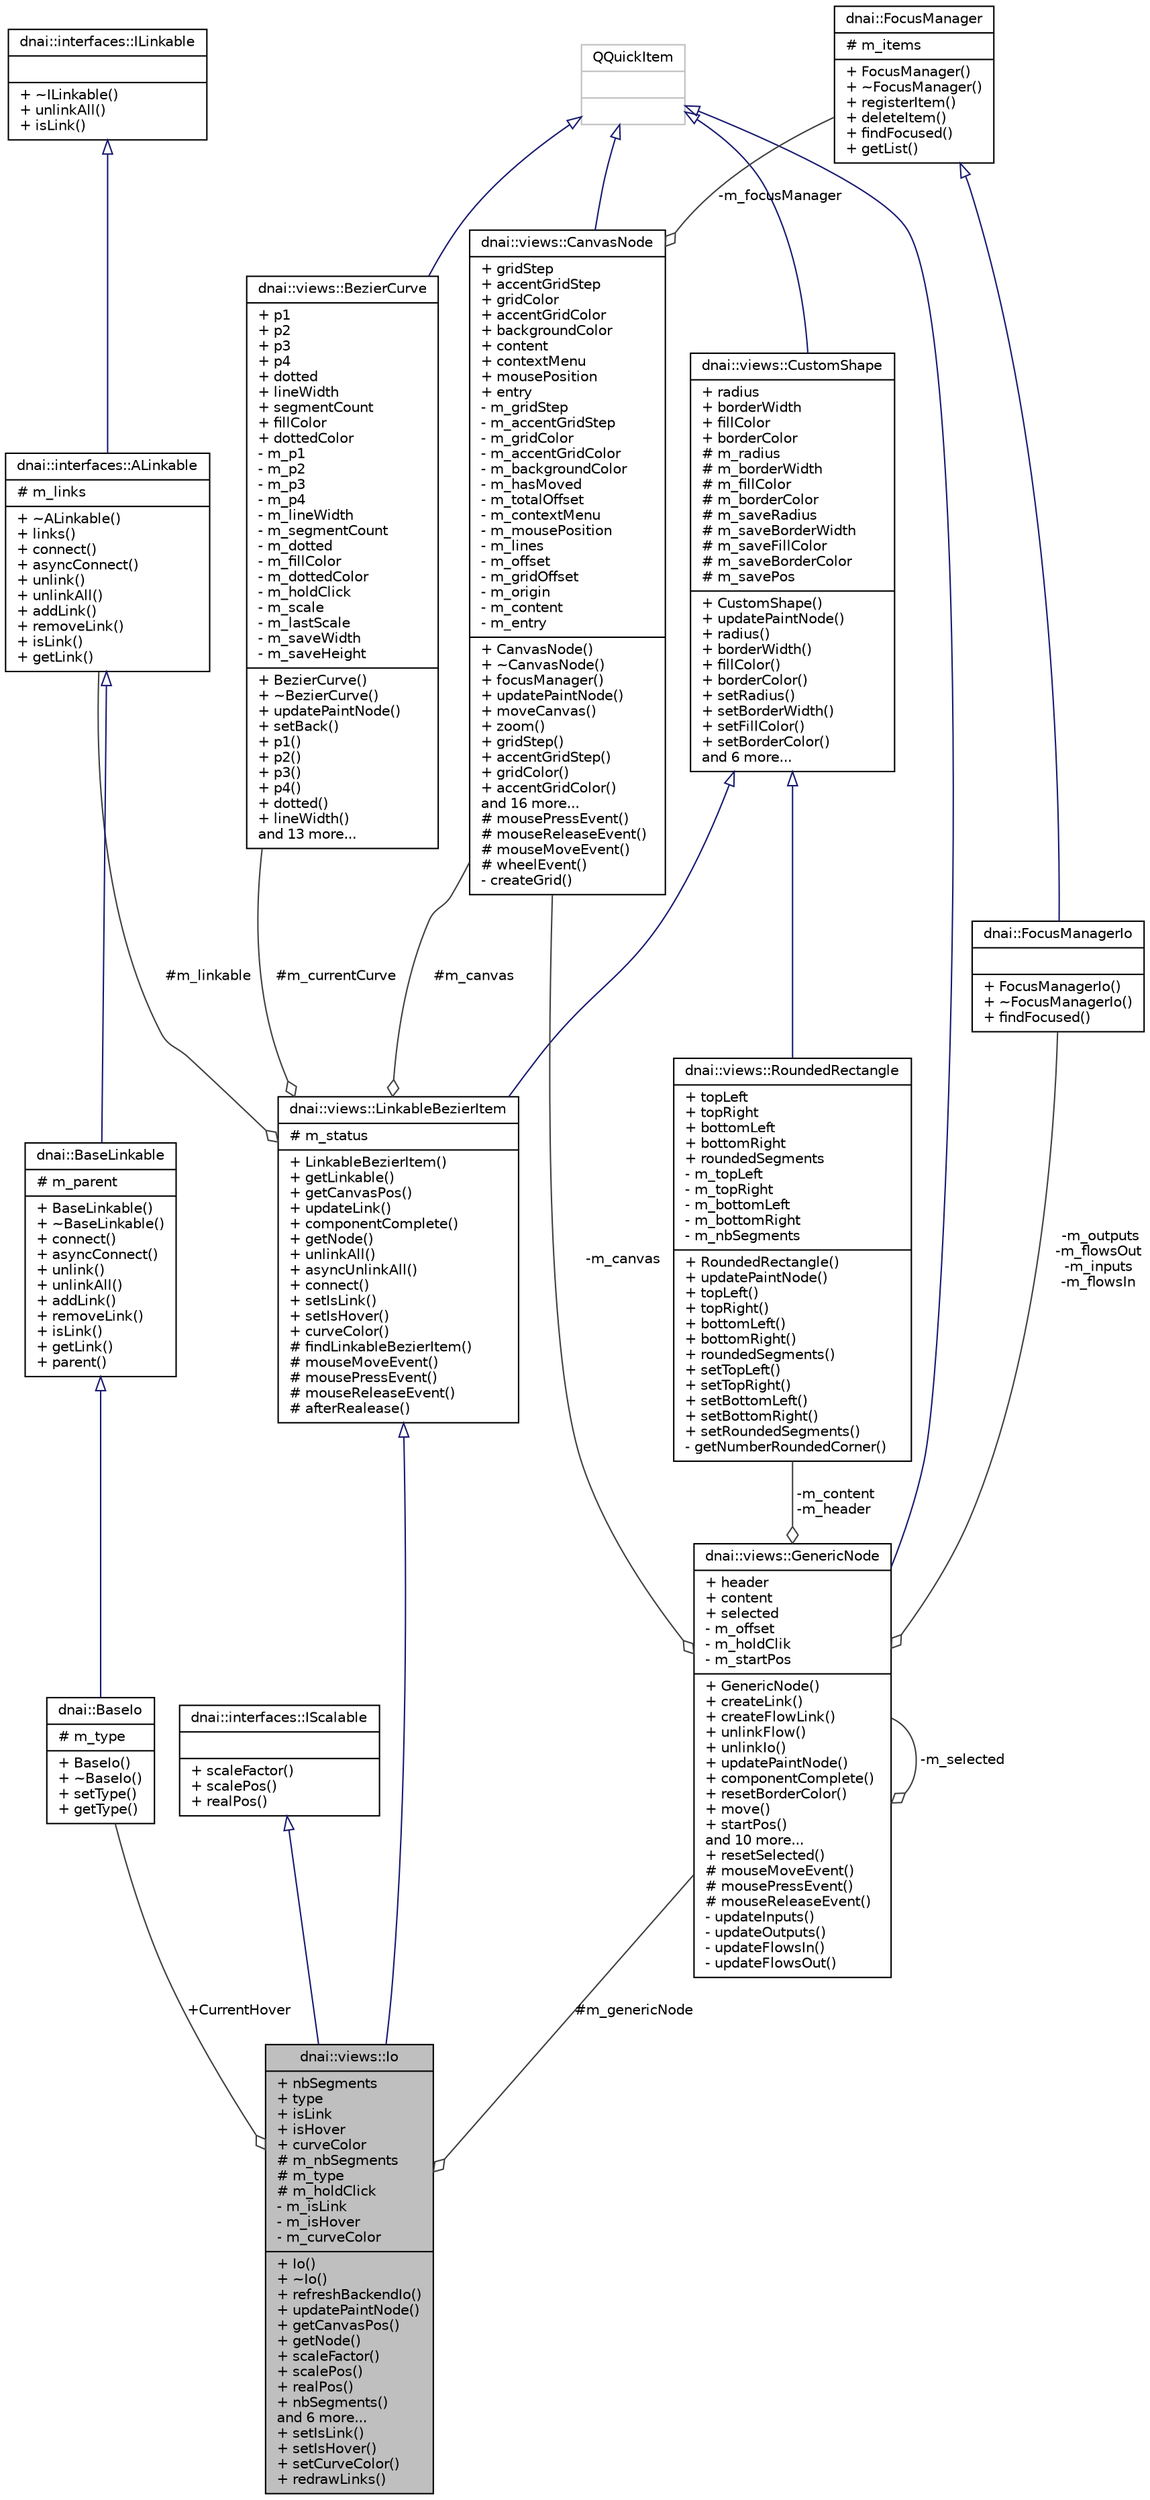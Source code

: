 digraph "dnai::views::Io"
{
  edge [fontname="Helvetica",fontsize="10",labelfontname="Helvetica",labelfontsize="10"];
  node [fontname="Helvetica",fontsize="10",shape=record];
  Node1 [label="{dnai::views::Io\n|+ nbSegments\l+ type\l+ isLink\l+ isHover\l+ curveColor\l# m_nbSegments\l# m_type\l# m_holdClick\l- m_isLink\l- m_isHover\l- m_curveColor\l|+ Io()\l+ ~Io()\l+ refreshBackendIo()\l+ updatePaintNode()\l+ getCanvasPos()\l+ getNode()\l+ scaleFactor()\l+ scalePos()\l+ realPos()\l+ nbSegments()\land 6 more...\l+ setIsLink()\l+ setIsHover()\l+ setCurveColor()\l+ redrawLinks()\l}",height=0.2,width=0.4,color="black", fillcolor="grey75", style="filled", fontcolor="black"];
  Node2 -> Node1 [dir="back",color="midnightblue",fontsize="10",style="solid",arrowtail="onormal",fontname="Helvetica"];
  Node2 [label="{dnai::views::LinkableBezierItem\n|# m_status\l|+ LinkableBezierItem()\l+ getLinkable()\l+ getCanvasPos()\l+ updateLink()\l+ componentComplete()\l+ getNode()\l+ unlinkAll()\l+ asyncUnlinkAll()\l+ connect()\l+ setIsLink()\l+ setIsHover()\l+ curveColor()\l# findLinkableBezierItem()\l# mouseMoveEvent()\l# mousePressEvent()\l# mouseReleaseEvent()\l# afterRealease()\l}",height=0.2,width=0.4,color="black", fillcolor="white", style="filled",URL="$classdnai_1_1views_1_1_linkable_bezier_item.html"];
  Node3 -> Node2 [dir="back",color="midnightblue",fontsize="10",style="solid",arrowtail="onormal",fontname="Helvetica"];
  Node3 [label="{dnai::views::CustomShape\n|+ radius\l+ borderWidth\l+ fillColor\l+ borderColor\l# m_radius\l# m_borderWidth\l# m_fillColor\l# m_borderColor\l# m_saveRadius\l# m_saveBorderWidth\l# m_saveFillColor\l# m_saveBorderColor\l# m_savePos\l|+ CustomShape()\l+ updatePaintNode()\l+ radius()\l+ borderWidth()\l+ fillColor()\l+ borderColor()\l+ setRadius()\l+ setBorderWidth()\l+ setFillColor()\l+ setBorderColor()\land 6 more...\l}",height=0.2,width=0.4,color="black", fillcolor="white", style="filled",URL="$classdnai_1_1views_1_1_custom_shape.html"];
  Node4 -> Node3 [dir="back",color="midnightblue",fontsize="10",style="solid",arrowtail="onormal",fontname="Helvetica"];
  Node4 [label="{QQuickItem\n||}",height=0.2,width=0.4,color="grey75", fillcolor="white", style="filled"];
  Node5 -> Node2 [color="grey25",fontsize="10",style="solid",label=" #m_linkable" ,arrowhead="odiamond",fontname="Helvetica"];
  Node5 [label="{dnai::interfaces::ALinkable\n|# m_links\l|+ ~ALinkable()\l+ links()\l+ connect()\l+ asyncConnect()\l+ unlink()\l+ unlinkAll()\l+ addLink()\l+ removeLink()\l+ isLink()\l+ getLink()\l}",height=0.2,width=0.4,color="black", fillcolor="white", style="filled",URL="$classdnai_1_1interfaces_1_1_a_linkable.html"];
  Node6 -> Node5 [dir="back",color="midnightblue",fontsize="10",style="solid",arrowtail="onormal",fontname="Helvetica"];
  Node6 [label="{dnai::interfaces::ILinkable\n||+ ~ILinkable()\l+ unlinkAll()\l+ isLink()\l}",height=0.2,width=0.4,color="black", fillcolor="white", style="filled",URL="$classdnai_1_1interfaces_1_1_i_linkable.html"];
  Node7 -> Node2 [color="grey25",fontsize="10",style="solid",label=" #m_currentCurve" ,arrowhead="odiamond",fontname="Helvetica"];
  Node7 [label="{dnai::views::BezierCurve\n|+ p1\l+ p2\l+ p3\l+ p4\l+ dotted\l+ lineWidth\l+ segmentCount\l+ fillColor\l+ dottedColor\l- m_p1\l- m_p2\l- m_p3\l- m_p4\l- m_lineWidth\l- m_segmentCount\l- m_dotted\l- m_fillColor\l- m_dottedColor\l- m_holdClick\l- m_scale\l- m_lastScale\l- m_saveWidth\l- m_saveHeight\l|+ BezierCurve()\l+ ~BezierCurve()\l+ updatePaintNode()\l+ setBack()\l+ p1()\l+ p2()\l+ p3()\l+ p4()\l+ dotted()\l+ lineWidth()\land 13 more...\l}",height=0.2,width=0.4,color="black", fillcolor="white", style="filled",URL="$classdnai_1_1views_1_1_bezier_curve.html"];
  Node4 -> Node7 [dir="back",color="midnightblue",fontsize="10",style="solid",arrowtail="onormal",fontname="Helvetica"];
  Node8 -> Node2 [color="grey25",fontsize="10",style="solid",label=" #m_canvas" ,arrowhead="odiamond",fontname="Helvetica"];
  Node8 [label="{dnai::views::CanvasNode\n|+ gridStep\l+ accentGridStep\l+ gridColor\l+ accentGridColor\l+ backgroundColor\l+ content\l+ contextMenu\l+ mousePosition\l+ entry\l- m_gridStep\l- m_accentGridStep\l- m_gridColor\l- m_accentGridColor\l- m_backgroundColor\l- m_hasMoved\l- m_totalOffset\l- m_contextMenu\l- m_mousePosition\l- m_lines\l- m_offset\l- m_gridOffset\l- m_origin\l- m_content\l- m_entry\l|+ CanvasNode()\l+ ~CanvasNode()\l+ focusManager()\l+ updatePaintNode()\l+ moveCanvas()\l+ zoom()\l+ gridStep()\l+ accentGridStep()\l+ gridColor()\l+ accentGridColor()\land 16 more...\l# mousePressEvent()\l# mouseReleaseEvent()\l# mouseMoveEvent()\l# wheelEvent()\l- createGrid()\l}",height=0.2,width=0.4,color="black", fillcolor="white", style="filled",URL="$classdnai_1_1views_1_1_canvas_node.html"];
  Node4 -> Node8 [dir="back",color="midnightblue",fontsize="10",style="solid",arrowtail="onormal",fontname="Helvetica"];
  Node9 -> Node8 [color="grey25",fontsize="10",style="solid",label=" -m_focusManager" ,arrowhead="odiamond",fontname="Helvetica"];
  Node9 [label="{dnai::FocusManager\n|# m_items\l|+ FocusManager()\l+ ~FocusManager()\l+ registerItem()\l+ deleteItem()\l+ findFocused()\l+ getList()\l}",height=0.2,width=0.4,color="black", fillcolor="white", style="filled",URL="$classdnai_1_1_focus_manager.html"];
  Node10 -> Node1 [dir="back",color="midnightblue",fontsize="10",style="solid",arrowtail="onormal",fontname="Helvetica"];
  Node10 [label="{dnai::interfaces::IScalable\n||+ scaleFactor()\l+ scalePos()\l+ realPos()\l}",height=0.2,width=0.4,color="black", fillcolor="white", style="filled",URL="$classdnai_1_1interfaces_1_1_i_scalable.html",tooltip="This interface allow to create custom scale for inherited object. "];
  Node11 -> Node1 [color="grey25",fontsize="10",style="solid",label=" #m_genericNode" ,arrowhead="odiamond",fontname="Helvetica"];
  Node11 [label="{dnai::views::GenericNode\n|+ header\l+ content\l+ selected\l- m_offset\l- m_holdClik\l- m_startPos\l|+ GenericNode()\l+ createLink()\l+ createFlowLink()\l+ unlinkFlow()\l+ unlinkIo()\l+ updatePaintNode()\l+ componentComplete()\l+ resetBorderColor()\l+ move()\l+ startPos()\land 10 more...\l+ resetSelected()\l# mouseMoveEvent()\l# mousePressEvent()\l# mouseReleaseEvent()\l- updateInputs()\l- updateOutputs()\l- updateFlowsIn()\l- updateFlowsOut()\l}",height=0.2,width=0.4,color="black", fillcolor="white", style="filled",URL="$classdnai_1_1views_1_1_generic_node.html"];
  Node4 -> Node11 [dir="back",color="midnightblue",fontsize="10",style="solid",arrowtail="onormal",fontname="Helvetica"];
  Node11 -> Node11 [color="grey25",fontsize="10",style="solid",label=" -m_selected" ,arrowhead="odiamond",fontname="Helvetica"];
  Node12 -> Node11 [color="grey25",fontsize="10",style="solid",label=" -m_content\n-m_header" ,arrowhead="odiamond",fontname="Helvetica"];
  Node12 [label="{dnai::views::RoundedRectangle\n|+ topLeft\l+ topRight\l+ bottomLeft\l+ bottomRight\l+ roundedSegments\l- m_topLeft\l- m_topRight\l- m_bottomLeft\l- m_bottomRight\l- m_nbSegments\l|+ RoundedRectangle()\l+ updatePaintNode()\l+ topLeft()\l+ topRight()\l+ bottomLeft()\l+ bottomRight()\l+ roundedSegments()\l+ setTopLeft()\l+ setTopRight()\l+ setBottomLeft()\l+ setBottomRight()\l+ setRoundedSegments()\l- getNumberRoundedCorner()\l}",height=0.2,width=0.4,color="black", fillcolor="white", style="filled",URL="$classdnai_1_1views_1_1_rounded_rectangle.html"];
  Node3 -> Node12 [dir="back",color="midnightblue",fontsize="10",style="solid",arrowtail="onormal",fontname="Helvetica"];
  Node8 -> Node11 [color="grey25",fontsize="10",style="solid",label=" -m_canvas" ,arrowhead="odiamond",fontname="Helvetica"];
  Node13 -> Node11 [color="grey25",fontsize="10",style="solid",label=" -m_outputs\n-m_flowsOut\n-m_inputs\n-m_flowsIn" ,arrowhead="odiamond",fontname="Helvetica"];
  Node13 [label="{dnai::FocusManagerIo\n||+ FocusManagerIo()\l+ ~FocusManagerIo()\l+ findFocused()\l}",height=0.2,width=0.4,color="black", fillcolor="white", style="filled",URL="$classdnai_1_1_focus_manager_io.html"];
  Node9 -> Node13 [dir="back",color="midnightblue",fontsize="10",style="solid",arrowtail="onormal",fontname="Helvetica"];
  Node14 -> Node1 [color="grey25",fontsize="10",style="solid",label=" +CurrentHover" ,arrowhead="odiamond",fontname="Helvetica"];
  Node14 [label="{dnai::BaseIo\n|# m_type\l|+ BaseIo()\l+ ~BaseIo()\l+ setType()\l+ getType()\l}",height=0.2,width=0.4,color="black", fillcolor="white", style="filled",URL="$classdnai_1_1_base_io.html"];
  Node15 -> Node14 [dir="back",color="midnightblue",fontsize="10",style="solid",arrowtail="onormal",fontname="Helvetica"];
  Node15 [label="{dnai::BaseLinkable\n|# m_parent\l|+ BaseLinkable()\l+ ~BaseLinkable()\l+ connect()\l+ asyncConnect()\l+ unlink()\l+ unlinkAll()\l+ addLink()\l+ removeLink()\l+ isLink()\l+ getLink()\l+ parent()\l}",height=0.2,width=0.4,color="black", fillcolor="white", style="filled",URL="$classdnai_1_1_base_linkable.html"];
  Node5 -> Node15 [dir="back",color="midnightblue",fontsize="10",style="solid",arrowtail="onormal",fontname="Helvetica"];
}
